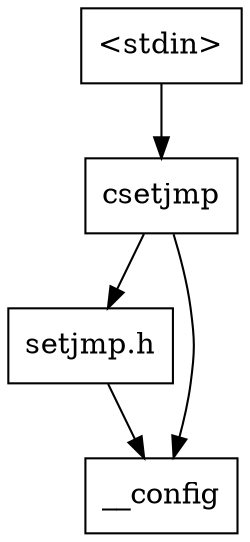 digraph "dependencies" {
  header_0 [ shape="box", label="\<stdin\>" ];
  header_1 [ shape="box", label="csetjmp" ];
  header_11 [ shape="box", label="setjmp.h" ];
  header_2 [ shape="box", label="__config" ];
  header_11 -> header_2;
  header_0 -> header_1;
  header_1 -> header_2;
  header_1 -> header_11;
}